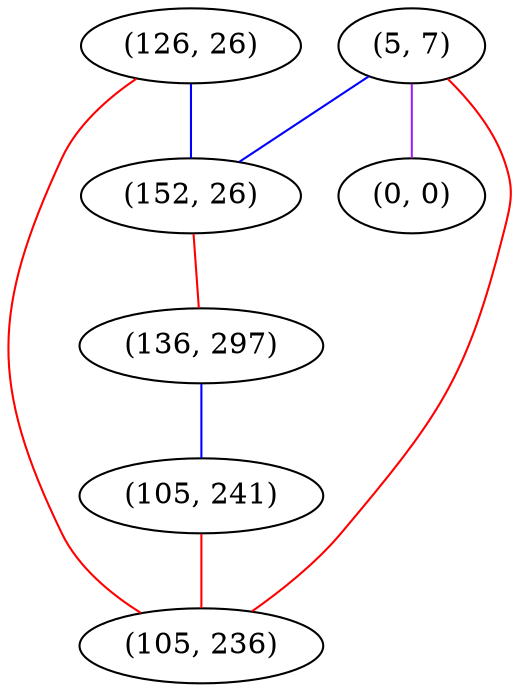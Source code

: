 graph "" {
"(126, 26)";
"(5, 7)";
"(152, 26)";
"(136, 297)";
"(0, 0)";
"(105, 241)";
"(105, 236)";
"(126, 26)" -- "(152, 26)"  [color=blue, key=0, weight=3];
"(126, 26)" -- "(105, 236)"  [color=red, key=0, weight=1];
"(5, 7)" -- "(0, 0)"  [color=purple, key=0, weight=4];
"(5, 7)" -- "(152, 26)"  [color=blue, key=0, weight=3];
"(5, 7)" -- "(105, 236)"  [color=red, key=0, weight=1];
"(152, 26)" -- "(136, 297)"  [color=red, key=0, weight=1];
"(136, 297)" -- "(105, 241)"  [color=blue, key=0, weight=3];
"(105, 241)" -- "(105, 236)"  [color=red, key=0, weight=1];
}
